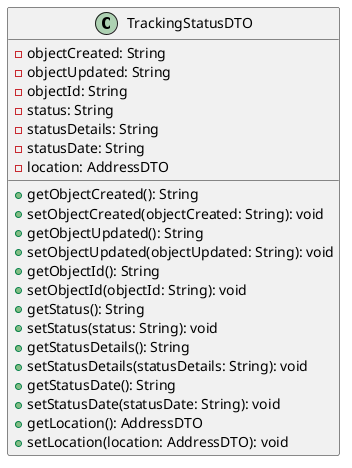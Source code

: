 @startuml
class TrackingStatusDTO [[java:edu.sru.cpsc.webshopping.service.shipping.TrackingStatusDTO]] {
	-objectCreated: String
	-objectUpdated: String
	-objectId: String
	-status: String
	-statusDetails: String
	-statusDate: String
	-location: AddressDTO
	+getObjectCreated(): String
	+setObjectCreated(objectCreated: String): void
	+getObjectUpdated(): String
	+setObjectUpdated(objectUpdated: String): void
	+getObjectId(): String
	+setObjectId(objectId: String): void
	+getStatus(): String
	+setStatus(status: String): void
	+getStatusDetails(): String
	+setStatusDetails(statusDetails: String): void
	+getStatusDate(): String
	+setStatusDate(statusDate: String): void
	+getLocation(): AddressDTO
	+setLocation(location: AddressDTO): void
}
@enduml